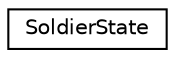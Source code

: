 digraph "Graphical Class Hierarchy"
{
 // LATEX_PDF_SIZE
  edge [fontname="Helvetica",fontsize="10",labelfontname="Helvetica",labelfontsize="10"];
  node [fontname="Helvetica",fontsize="10",shape=record];
  rankdir="LR";
  Node0 [label="SoldierState",height=0.2,width=0.4,color="black", fillcolor="white", style="filled",URL="$classSoldierState.html",tooltip="a SoldierState class"];
}
